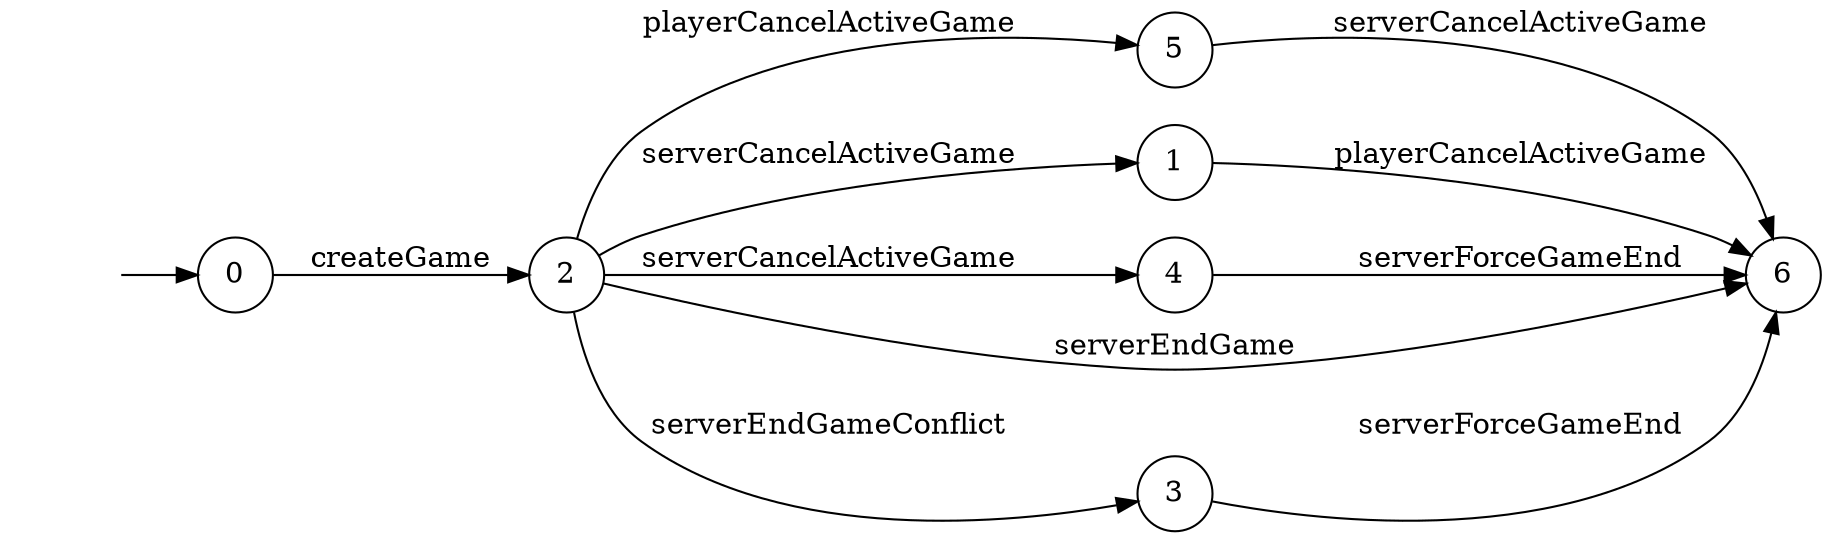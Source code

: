digraph "./InvConPlus/Dapp-Automata-data/result/model/0xbf8b9092e809de87932b28ffaa00d520b04359aa/GameChannel/FSM-8" {
	graph [rankdir=LR]
	"" [label="" shape=plaintext]
	5 [label=5 shape=circle]
	1 [label=1 shape=circle]
	4 [label=4 shape=circle]
	6 [label=6 shape=circle]
	3 [label=3 shape=circle]
	0 [label=0 shape=circle]
	2 [label=2 shape=circle]
	"" -> 0 [label=""]
	0 -> 2 [label=createGame]
	2 -> 6 [label=serverEndGame]
	2 -> 5 [label=playerCancelActiveGame]
	2 -> 1 [label=serverCancelActiveGame]
	2 -> 4 [label=serverCancelActiveGame]
	2 -> 3 [label=serverEndGameConflict]
	3 -> 6 [label=serverForceGameEnd]
	4 -> 6 [label=serverForceGameEnd]
	1 -> 6 [label=playerCancelActiveGame]
	5 -> 6 [label=serverCancelActiveGame]
}
